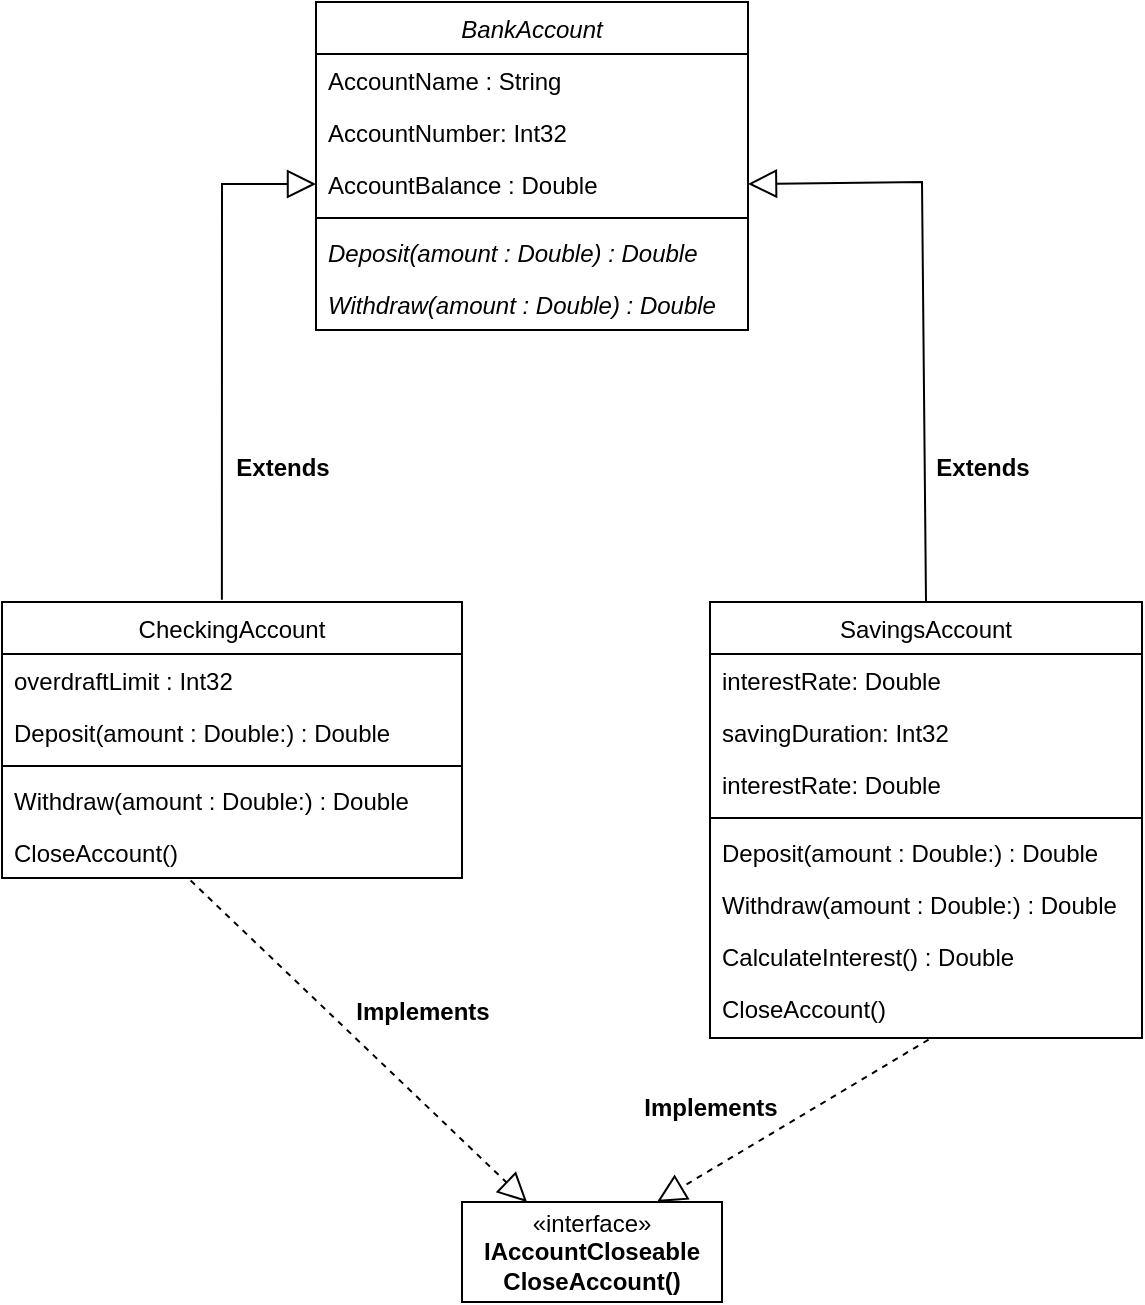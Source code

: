 <mxfile>
    <diagram id="C5RBs43oDa-KdzZeNtuy" name="Page-1">
        <mxGraphModel dx="1002" dy="552" grid="0" gridSize="10" guides="1" tooltips="1" connect="1" arrows="1" fold="1" page="1" pageScale="1" pageWidth="827" pageHeight="1169" background="#ffffff" math="0" shadow="0">
            <root>
                <mxCell id="WIyWlLk6GJQsqaUBKTNV-0"/>
                <mxCell id="WIyWlLk6GJQsqaUBKTNV-1" parent="WIyWlLk6GJQsqaUBKTNV-0"/>
                <mxCell id="zkfFHV4jXpPFQw0GAbJ--0" value="BankAccount" style="swimlane;fontStyle=2;align=center;verticalAlign=top;childLayout=stackLayout;horizontal=1;startSize=26;horizontalStack=0;resizeParent=1;resizeLast=0;collapsible=1;marginBottom=0;rounded=0;shadow=0;strokeWidth=1;fontColor=#000000;labelBorderColor=none;strokeColor=#000000;fillColor=none;" parent="WIyWlLk6GJQsqaUBKTNV-1" vertex="1">
                    <mxGeometry x="217" y="60" width="216" height="164" as="geometry">
                        <mxRectangle x="230" y="140" width="160" height="26" as="alternateBounds"/>
                    </mxGeometry>
                </mxCell>
                <mxCell id="zkfFHV4jXpPFQw0GAbJ--1" value="AccountName : String" style="text;align=left;verticalAlign=top;spacingLeft=4;spacingRight=4;overflow=hidden;rotatable=0;points=[[0,0.5],[1,0.5]];portConstraint=eastwest;fontColor=#000000;labelBorderColor=none;strokeColor=none;" parent="zkfFHV4jXpPFQw0GAbJ--0" vertex="1">
                    <mxGeometry y="26" width="216" height="26" as="geometry"/>
                </mxCell>
                <mxCell id="zkfFHV4jXpPFQw0GAbJ--2" value="AccountNumber: Int32" style="text;align=left;verticalAlign=top;spacingLeft=4;spacingRight=4;overflow=hidden;rotatable=0;points=[[0,0.5],[1,0.5]];portConstraint=eastwest;rounded=0;shadow=0;html=0;fontColor=#000000;labelBorderColor=none;strokeColor=none;" parent="zkfFHV4jXpPFQw0GAbJ--0" vertex="1">
                    <mxGeometry y="52" width="216" height="26" as="geometry"/>
                </mxCell>
                <mxCell id="zkfFHV4jXpPFQw0GAbJ--3" value="AccountBalance : Double" style="text;align=left;verticalAlign=top;spacingLeft=4;spacingRight=4;overflow=hidden;rotatable=0;points=[[0,0.5],[1,0.5]];portConstraint=eastwest;rounded=0;shadow=0;html=0;fontColor=#000000;labelBorderColor=none;strokeColor=none;" parent="zkfFHV4jXpPFQw0GAbJ--0" vertex="1">
                    <mxGeometry y="78" width="216" height="26" as="geometry"/>
                </mxCell>
                <mxCell id="6" value="" style="line;strokeWidth=1;fillColor=none;align=left;verticalAlign=middle;spacingTop=-1;spacingLeft=3;spacingRight=3;rotatable=0;labelPosition=right;points=[];portConstraint=eastwest;strokeColor=inherit;" vertex="1" parent="zkfFHV4jXpPFQw0GAbJ--0">
                    <mxGeometry y="104" width="216" height="8" as="geometry"/>
                </mxCell>
                <mxCell id="JFEm_Y9JkZIuzSRhqnkK-1" value="Deposit(amount : Double) : Double" style="text;align=left;verticalAlign=top;spacingLeft=4;spacingRight=4;overflow=hidden;rotatable=0;points=[[0,0.5],[1,0.5]];portConstraint=eastwest;fontStyle=2;fontColor=#000000;labelBorderColor=none;strokeColor=none;" parent="zkfFHV4jXpPFQw0GAbJ--0" vertex="1">
                    <mxGeometry y="112" width="216" height="26" as="geometry"/>
                </mxCell>
                <mxCell id="zkfFHV4jXpPFQw0GAbJ--5" value="Withdraw(amount : Double) : Double" style="text;align=left;verticalAlign=top;spacingLeft=4;spacingRight=4;overflow=hidden;rotatable=0;points=[[0,0.5],[1,0.5]];portConstraint=eastwest;fontStyle=2;fontColor=#000000;labelBorderColor=none;strokeColor=none;" parent="zkfFHV4jXpPFQw0GAbJ--0" vertex="1">
                    <mxGeometry y="138" width="216" height="26" as="geometry"/>
                </mxCell>
                <mxCell id="zkfFHV4jXpPFQw0GAbJ--6" value="CheckingAccount" style="swimlane;fontStyle=0;align=center;verticalAlign=top;childLayout=stackLayout;horizontal=1;startSize=26;horizontalStack=0;resizeParent=1;resizeLast=0;collapsible=1;marginBottom=0;rounded=0;shadow=0;strokeWidth=1;fontColor=#000000;labelBorderColor=none;strokeColor=#000000;fillColor=none;" parent="WIyWlLk6GJQsqaUBKTNV-1" vertex="1">
                    <mxGeometry x="60" y="360" width="230" height="138" as="geometry">
                        <mxRectangle x="130" y="380" width="160" height="26" as="alternateBounds"/>
                    </mxGeometry>
                </mxCell>
                <mxCell id="zkfFHV4jXpPFQw0GAbJ--7" value="overdraftLimit : Int32" style="text;align=left;verticalAlign=top;spacingLeft=4;spacingRight=4;overflow=hidden;rotatable=0;points=[[0,0.5],[1,0.5]];portConstraint=eastwest;fontColor=#000000;labelBorderColor=none;strokeColor=none;" parent="zkfFHV4jXpPFQw0GAbJ--6" vertex="1">
                    <mxGeometry y="26" width="230" height="26" as="geometry"/>
                </mxCell>
                <mxCell id="zkfFHV4jXpPFQw0GAbJ--10" value="Deposit(amount : Double:) : Double" style="text;align=left;verticalAlign=top;spacingLeft=4;spacingRight=4;overflow=hidden;rotatable=0;points=[[0,0.5],[1,0.5]];portConstraint=eastwest;fontStyle=0;fontColor=#000000;labelBorderColor=none;strokeColor=none;" parent="zkfFHV4jXpPFQw0GAbJ--6" vertex="1">
                    <mxGeometry y="52" width="230" height="26" as="geometry"/>
                </mxCell>
                <mxCell id="3" value="" style="line;strokeWidth=1;fillColor=default;align=left;verticalAlign=middle;spacingTop=-1;spacingLeft=3;spacingRight=3;rotatable=0;labelPosition=right;points=[];portConstraint=eastwest;strokeColor=inherit;" parent="zkfFHV4jXpPFQw0GAbJ--6" vertex="1">
                    <mxGeometry y="78" width="230" height="8" as="geometry"/>
                </mxCell>
                <mxCell id="zkfFHV4jXpPFQw0GAbJ--11" value="Withdraw(amount : Double:) : Double" style="text;align=left;verticalAlign=top;spacingLeft=4;spacingRight=4;overflow=hidden;rotatable=0;points=[[0,0.5],[1,0.5]];portConstraint=eastwest;fontColor=#000000;labelBorderColor=none;strokeColor=none;" parent="zkfFHV4jXpPFQw0GAbJ--6" vertex="1">
                    <mxGeometry y="86" width="230" height="26" as="geometry"/>
                </mxCell>
                <mxCell id="JFEm_Y9JkZIuzSRhqnkK-8" value="CloseAccount()" style="text;align=left;verticalAlign=top;spacingLeft=4;spacingRight=4;overflow=hidden;rotatable=0;points=[[0,0.5],[1,0.5]];portConstraint=eastwest;fontColor=#000000;labelBorderColor=none;strokeColor=none;" parent="zkfFHV4jXpPFQw0GAbJ--6" vertex="1">
                    <mxGeometry y="112" width="230" height="26" as="geometry"/>
                </mxCell>
                <mxCell id="zkfFHV4jXpPFQw0GAbJ--13" value="SavingsAccount" style="swimlane;fontStyle=0;align=center;verticalAlign=top;childLayout=stackLayout;horizontal=1;startSize=26;horizontalStack=0;resizeParent=1;resizeLast=0;collapsible=1;marginBottom=0;rounded=0;shadow=0;strokeWidth=1;fontColor=#000000;labelBorderColor=none;strokeColor=#000000;fillColor=none;" parent="WIyWlLk6GJQsqaUBKTNV-1" vertex="1">
                    <mxGeometry x="414" y="360" width="216" height="218" as="geometry">
                        <mxRectangle x="340" y="380" width="170" height="26" as="alternateBounds"/>
                    </mxGeometry>
                </mxCell>
                <mxCell id="zkfFHV4jXpPFQw0GAbJ--14" value="interestRate: Double&#10;" style="text;align=left;verticalAlign=top;spacingLeft=4;spacingRight=4;overflow=hidden;rotatable=0;points=[[0,0.5],[1,0.5]];portConstraint=eastwest;fontColor=#000000;labelBorderColor=none;strokeColor=none;" parent="zkfFHV4jXpPFQw0GAbJ--13" vertex="1">
                    <mxGeometry y="26" width="216" height="26" as="geometry"/>
                </mxCell>
                <mxCell id="JFEm_Y9JkZIuzSRhqnkK-3" value="savingDuration: Int32&#10;" style="text;align=left;verticalAlign=top;spacingLeft=4;spacingRight=4;overflow=hidden;rotatable=0;points=[[0,0.5],[1,0.5]];portConstraint=eastwest;fontColor=#000000;labelBorderColor=none;strokeColor=none;" parent="zkfFHV4jXpPFQw0GAbJ--13" vertex="1">
                    <mxGeometry y="52" width="216" height="26" as="geometry"/>
                </mxCell>
                <mxCell id="JFEm_Y9JkZIuzSRhqnkK-4" value="interestRate: Double&#10;" style="text;align=left;verticalAlign=top;spacingLeft=4;spacingRight=4;overflow=hidden;rotatable=0;points=[[0,0.5],[1,0.5]];portConstraint=eastwest;fontColor=#000000;labelBorderColor=none;strokeColor=none;" parent="zkfFHV4jXpPFQw0GAbJ--13" vertex="1">
                    <mxGeometry y="78" width="216" height="26" as="geometry"/>
                </mxCell>
                <mxCell id="4" value="" style="line;strokeWidth=1;fillColor=none;align=left;verticalAlign=middle;spacingTop=-1;spacingLeft=3;spacingRight=3;rotatable=0;labelPosition=right;points=[];portConstraint=eastwest;strokeColor=inherit;" parent="zkfFHV4jXpPFQw0GAbJ--13" vertex="1">
                    <mxGeometry y="104" width="216" height="8" as="geometry"/>
                </mxCell>
                <mxCell id="JFEm_Y9JkZIuzSRhqnkK-5" value="Deposit(amount : Double:) : Double" style="text;align=left;verticalAlign=top;spacingLeft=4;spacingRight=4;overflow=hidden;rotatable=0;points=[[0,0.5],[1,0.5]];portConstraint=eastwest;fontColor=#000000;labelBorderColor=none;strokeColor=none;" parent="zkfFHV4jXpPFQw0GAbJ--13" vertex="1">
                    <mxGeometry y="112" width="216" height="26" as="geometry"/>
                </mxCell>
                <mxCell id="JFEm_Y9JkZIuzSRhqnkK-6" value="Withdraw(amount : Double:) : Double" style="text;align=left;verticalAlign=top;spacingLeft=4;spacingRight=4;overflow=hidden;rotatable=0;points=[[0,0.5],[1,0.5]];portConstraint=eastwest;fontColor=#000000;labelBorderColor=none;strokeColor=none;" parent="zkfFHV4jXpPFQw0GAbJ--13" vertex="1">
                    <mxGeometry y="138" width="216" height="26" as="geometry"/>
                </mxCell>
                <mxCell id="JFEm_Y9JkZIuzSRhqnkK-7" value="CalculateInterest() : Double" style="text;align=left;verticalAlign=top;spacingLeft=4;spacingRight=4;overflow=hidden;rotatable=0;points=[[0,0.5],[1,0.5]];portConstraint=eastwest;fontColor=#000000;labelBorderColor=none;strokeColor=none;" parent="zkfFHV4jXpPFQw0GAbJ--13" vertex="1">
                    <mxGeometry y="164" width="216" height="26" as="geometry"/>
                </mxCell>
                <mxCell id="JFEm_Y9JkZIuzSRhqnkK-9" value="CloseAccount()" style="text;align=left;verticalAlign=top;spacingLeft=4;spacingRight=4;overflow=hidden;rotatable=0;points=[[0,0.5],[1,0.5]];portConstraint=eastwest;fontColor=#000000;labelBorderColor=none;strokeColor=none;" parent="zkfFHV4jXpPFQw0GAbJ--13" vertex="1">
                    <mxGeometry y="190" width="216" height="26" as="geometry"/>
                </mxCell>
                <mxCell id="JFEm_Y9JkZIuzSRhqnkK-0" value="«interface»&lt;br&gt;&lt;b&gt;IAccountCloseable&lt;br&gt;CloseAccount()&lt;br&gt;&lt;/b&gt;" style="html=1;whiteSpace=wrap;fontColor=#000000;labelBorderColor=none;strokeColor=#000000;fillColor=none;" parent="WIyWlLk6GJQsqaUBKTNV-1" vertex="1">
                    <mxGeometry x="290" y="660" width="130" height="50" as="geometry"/>
                </mxCell>
                <mxCell id="JFEm_Y9JkZIuzSRhqnkK-12" value="" style="endArrow=block;endFill=0;endSize=12;html=1;rounded=0;entryX=0;entryY=0.5;entryDx=0;entryDy=0;exitX=0.478;exitY=-0.008;exitDx=0;exitDy=0;exitPerimeter=0;fontColor=#000000;labelBorderColor=none;strokeColor=#000000;" parent="WIyWlLk6GJQsqaUBKTNV-1" source="zkfFHV4jXpPFQw0GAbJ--6" target="zkfFHV4jXpPFQw0GAbJ--3" edge="1">
                    <mxGeometry width="160" relative="1" as="geometry">
                        <mxPoint x="170" y="350" as="sourcePoint"/>
                        <mxPoint x="255" y="260" as="targetPoint"/>
                        <Array as="points">
                            <mxPoint x="170" y="151"/>
                        </Array>
                    </mxGeometry>
                </mxCell>
                <mxCell id="JFEm_Y9JkZIuzSRhqnkK-13" value="" style="endArrow=block;endFill=0;endSize=12;html=1;rounded=0;entryX=1;entryY=0.5;entryDx=0;entryDy=0;exitX=0.5;exitY=0;exitDx=0;exitDy=0;fontColor=#000000;labelBorderColor=none;strokeColor=#000000;" parent="WIyWlLk6GJQsqaUBKTNV-1" source="zkfFHV4jXpPFQw0GAbJ--13" target="zkfFHV4jXpPFQw0GAbJ--3" edge="1">
                    <mxGeometry width="160" relative="1" as="geometry">
                        <mxPoint x="550" y="338" as="sourcePoint"/>
                        <mxPoint x="597" y="130" as="targetPoint"/>
                        <Array as="points">
                            <mxPoint x="520" y="150"/>
                        </Array>
                    </mxGeometry>
                </mxCell>
                <mxCell id="JFEm_Y9JkZIuzSRhqnkK-14" value="" style="endArrow=block;dashed=1;endFill=0;endSize=12;html=1;rounded=0;exitX=0.41;exitY=1.048;exitDx=0;exitDy=0;exitPerimeter=0;entryX=0.25;entryY=0;entryDx=0;entryDy=0;fontColor=#000000;labelBorderColor=none;strokeColor=#000000;" parent="WIyWlLk6GJQsqaUBKTNV-1" source="JFEm_Y9JkZIuzSRhqnkK-8" target="JFEm_Y9JkZIuzSRhqnkK-0" edge="1">
                    <mxGeometry width="160" relative="1" as="geometry">
                        <mxPoint x="350" y="510" as="sourcePoint"/>
                        <mxPoint x="510" y="510" as="targetPoint"/>
                    </mxGeometry>
                </mxCell>
                <mxCell id="JFEm_Y9JkZIuzSRhqnkK-15" value="" style="endArrow=block;dashed=1;endFill=0;endSize=12;html=1;rounded=0;exitX=0.506;exitY=1.109;exitDx=0;exitDy=0;exitPerimeter=0;entryX=0.75;entryY=0;entryDx=0;entryDy=0;fontColor=#000000;labelBorderColor=none;strokeColor=#000000;" parent="WIyWlLk6GJQsqaUBKTNV-1" source="JFEm_Y9JkZIuzSRhqnkK-9" target="JFEm_Y9JkZIuzSRhqnkK-0" edge="1">
                    <mxGeometry width="160" relative="1" as="geometry">
                        <mxPoint x="350" y="510" as="sourcePoint"/>
                        <mxPoint x="510" y="510" as="targetPoint"/>
                    </mxGeometry>
                </mxCell>
                <mxCell id="JFEm_Y9JkZIuzSRhqnkK-17" value="Extends" style="text;align=center;fontStyle=1;verticalAlign=middle;spacingLeft=3;spacingRight=3;strokeColor=none;rotatable=0;points=[[0,0.5],[1,0.5]];portConstraint=eastwest;html=1;fontColor=#000000;labelBorderColor=none;" parent="WIyWlLk6GJQsqaUBKTNV-1" vertex="1">
                    <mxGeometry x="160" y="280" width="80" height="26" as="geometry"/>
                </mxCell>
                <mxCell id="JFEm_Y9JkZIuzSRhqnkK-18" value="Extends" style="text;align=center;fontStyle=1;verticalAlign=middle;spacingLeft=3;spacingRight=3;strokeColor=none;rotatable=0;points=[[0,0.5],[1,0.5]];portConstraint=eastwest;html=1;fontColor=#000000;labelBorderColor=none;" parent="WIyWlLk6GJQsqaUBKTNV-1" vertex="1">
                    <mxGeometry x="510" y="280" width="80" height="26" as="geometry"/>
                </mxCell>
                <mxCell id="JFEm_Y9JkZIuzSRhqnkK-19" value="Implements" style="text;align=center;fontStyle=1;verticalAlign=middle;spacingLeft=3;spacingRight=3;strokeColor=none;rotatable=0;points=[[0,0.5],[1,0.5]];portConstraint=eastwest;html=1;fontColor=#000000;labelBorderColor=none;" parent="WIyWlLk6GJQsqaUBKTNV-1" vertex="1">
                    <mxGeometry x="230" y="552" width="80" height="26" as="geometry"/>
                </mxCell>
                <mxCell id="JFEm_Y9JkZIuzSRhqnkK-20" value="Implements" style="text;align=center;fontStyle=1;verticalAlign=middle;spacingLeft=3;spacingRight=3;strokeColor=none;rotatable=0;points=[[0,0.5],[1,0.5]];portConstraint=eastwest;html=1;fontColor=#000000;labelBorderColor=none;" parent="WIyWlLk6GJQsqaUBKTNV-1" vertex="1">
                    <mxGeometry x="374" y="600" width="80" height="26" as="geometry"/>
                </mxCell>
            </root>
        </mxGraphModel>
    </diagram>
    <diagram id="3o39b73xkzIqb7_MUtQs" name="Page-2">
        <mxGraphModel dx="1002" dy="552" grid="0" gridSize="10" guides="1" tooltips="1" connect="1" arrows="1" fold="1" page="1" pageScale="1" pageWidth="850" pageHeight="1100" background="#ffffff" math="0" shadow="0">
            <root>
                <mxCell id="0"/>
                <mxCell id="1" parent="0"/>
                <mxCell id="6kb5X-iM3J1HXdhHFKjI-1" value="Classname" style="swimlane;fontStyle=1;align=center;verticalAlign=top;childLayout=stackLayout;horizontal=1;startSize=26;horizontalStack=0;resizeParent=1;resizeParentMax=0;resizeLast=0;collapsible=1;marginBottom=0;fillColor=none;strokeColor=#000000;fontColor=#000000;" vertex="1" parent="1">
                    <mxGeometry x="274" y="168" width="160" height="86" as="geometry"/>
                </mxCell>
                <mxCell id="6kb5X-iM3J1HXdhHFKjI-2" value="+ field: type" style="text;strokeColor=none;fillColor=none;align=left;verticalAlign=top;spacingLeft=4;spacingRight=4;overflow=hidden;rotatable=0;points=[[0,0.5],[1,0.5]];portConstraint=eastwest;fontColor=#000000;" vertex="1" parent="6kb5X-iM3J1HXdhHFKjI-1">
                    <mxGeometry y="26" width="160" height="26" as="geometry"/>
                </mxCell>
                <mxCell id="6kb5X-iM3J1HXdhHFKjI-3" value="" style="line;strokeWidth=1;fillColor=none;align=left;verticalAlign=middle;spacingTop=-1;spacingLeft=3;spacingRight=3;rotatable=0;labelPosition=right;points=[];portConstraint=eastwest;strokeColor=inherit;" vertex="1" parent="6kb5X-iM3J1HXdhHFKjI-1">
                    <mxGeometry y="52" width="160" height="8" as="geometry"/>
                </mxCell>
                <mxCell id="6kb5X-iM3J1HXdhHFKjI-4" value="+ method(type): type" style="text;strokeColor=none;fillColor=none;align=left;verticalAlign=top;spacingLeft=4;spacingRight=4;overflow=hidden;rotatable=0;points=[[0,0.5],[1,0.5]];portConstraint=eastwest;fontColor=#000000;" vertex="1" parent="6kb5X-iM3J1HXdhHFKjI-1">
                    <mxGeometry y="60" width="160" height="26" as="geometry"/>
                </mxCell>
            </root>
        </mxGraphModel>
    </diagram>
</mxfile>